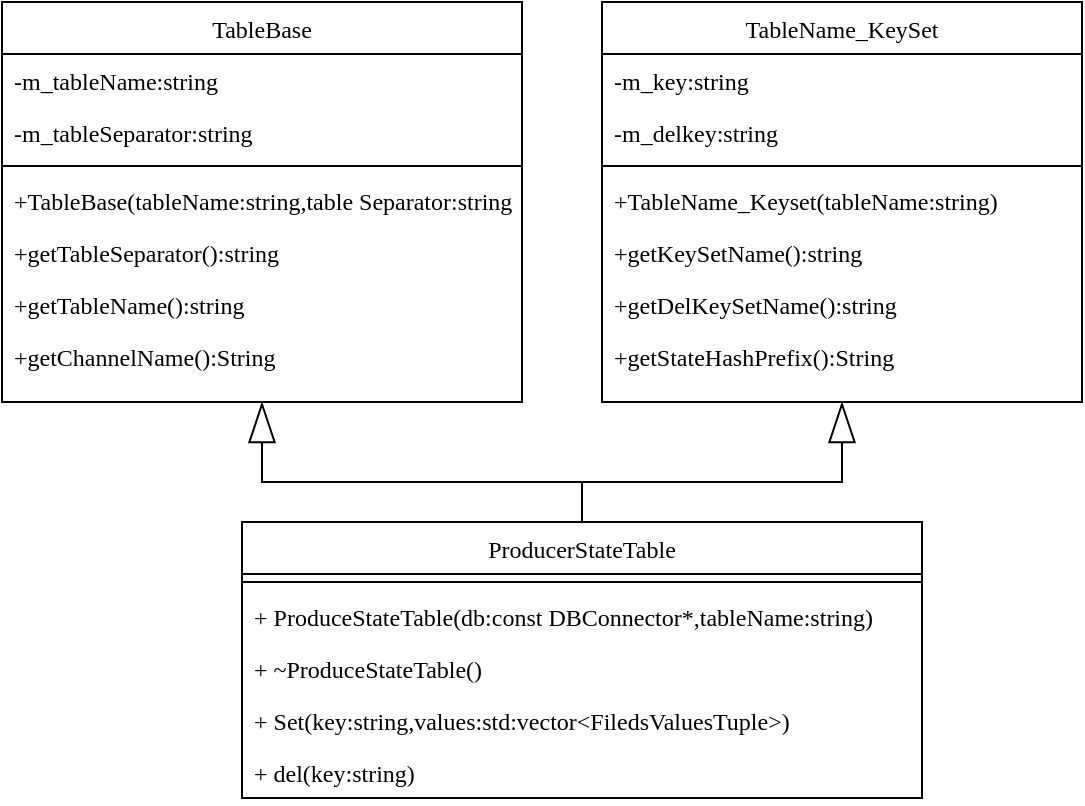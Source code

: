 <mxfile version="22.0.4" type="github">
  <diagram id="C5RBs43oDa-KdzZeNtuy" name="Page-1">
    <mxGraphModel dx="1022" dy="686" grid="1" gridSize="10" guides="1" tooltips="1" connect="1" arrows="1" fold="1" page="1" pageScale="1" pageWidth="827" pageHeight="1169" math="0" shadow="0">
      <root>
        <mxCell id="WIyWlLk6GJQsqaUBKTNV-0" />
        <mxCell id="WIyWlLk6GJQsqaUBKTNV-1" parent="WIyWlLk6GJQsqaUBKTNV-0" />
        <mxCell id="29O6-rAGmPEz5xOUZJ5t-0" value="ProducerStateTable" style="swimlane;fontStyle=0;align=center;verticalAlign=top;childLayout=stackLayout;horizontal=1;startSize=26;horizontalStack=0;resizeParent=1;resizeLast=0;collapsible=1;marginBottom=0;rounded=0;shadow=0;strokeWidth=1;fontSize=12;fontFamily=Times New Roman;" parent="WIyWlLk6GJQsqaUBKTNV-1" vertex="1">
          <mxGeometry x="310" y="380" width="340" height="138" as="geometry">
            <mxRectangle x="130" y="380" width="160" height="26" as="alternateBounds" />
          </mxGeometry>
        </mxCell>
        <mxCell id="29O6-rAGmPEz5xOUZJ5t-1" value="" style="line;html=1;strokeWidth=1;align=left;verticalAlign=middle;spacingTop=-1;spacingLeft=3;spacingRight=3;rotatable=0;labelPosition=right;points=[];portConstraint=eastwest;fontSize=12;fontFamily=Times New Roman;" parent="29O6-rAGmPEz5xOUZJ5t-0" vertex="1">
          <mxGeometry y="26" width="340" height="8" as="geometry" />
        </mxCell>
        <mxCell id="29O6-rAGmPEz5xOUZJ5t-2" value="+ ProduceStateTable(db:const DBConnector*,tableName:string)" style="text;align=left;verticalAlign=top;spacingLeft=4;spacingRight=4;overflow=hidden;rotatable=0;points=[[0,0.5],[1,0.5]];portConstraint=eastwest;fontSize=12;fontFamily=Times New Roman;" parent="29O6-rAGmPEz5xOUZJ5t-0" vertex="1">
          <mxGeometry y="34" width="340" height="26" as="geometry" />
        </mxCell>
        <mxCell id="29O6-rAGmPEz5xOUZJ5t-3" value="+ ~ProduceStateTable()" style="text;align=left;verticalAlign=top;spacingLeft=4;spacingRight=4;overflow=hidden;rotatable=0;points=[[0,0.5],[1,0.5]];portConstraint=eastwest;fontSize=12;fontFamily=Times New Roman;" parent="29O6-rAGmPEz5xOUZJ5t-0" vertex="1">
          <mxGeometry y="60" width="340" height="26" as="geometry" />
        </mxCell>
        <mxCell id="29O6-rAGmPEz5xOUZJ5t-4" value="+ Set(key:string,values:std:vector&lt;FiledsValuesTuple&gt;)" style="text;align=left;verticalAlign=top;spacingLeft=4;spacingRight=4;overflow=hidden;rotatable=0;points=[[0,0.5],[1,0.5]];portConstraint=eastwest;fontSize=12;fontFamily=Times New Roman;" parent="29O6-rAGmPEz5xOUZJ5t-0" vertex="1">
          <mxGeometry y="86" width="340" height="26" as="geometry" />
        </mxCell>
        <mxCell id="29O6-rAGmPEz5xOUZJ5t-5" value="+ del(key:string)" style="text;align=left;verticalAlign=top;spacingLeft=4;spacingRight=4;overflow=hidden;rotatable=0;points=[[0,0.5],[1,0.5]];portConstraint=eastwest;fontSize=12;fontFamily=Times New Roman;" parent="29O6-rAGmPEz5xOUZJ5t-0" vertex="1">
          <mxGeometry y="112" width="340" height="26" as="geometry" />
        </mxCell>
        <mxCell id="29O6-rAGmPEz5xOUZJ5t-8" value="TableBase" style="swimlane;fontStyle=0;align=center;verticalAlign=top;childLayout=stackLayout;horizontal=1;startSize=26;horizontalStack=0;resizeParent=1;resizeLast=0;collapsible=1;marginBottom=0;rounded=0;shadow=0;strokeWidth=1;fontSize=12;fontFamily=Times New Roman;" parent="WIyWlLk6GJQsqaUBKTNV-1" vertex="1">
          <mxGeometry x="190" y="120" width="260" height="200" as="geometry">
            <mxRectangle x="230" y="140" width="160" height="26" as="alternateBounds" />
          </mxGeometry>
        </mxCell>
        <mxCell id="29O6-rAGmPEz5xOUZJ5t-9" value="-m_tableName:string" style="text;align=left;verticalAlign=top;spacingLeft=4;spacingRight=4;overflow=hidden;rotatable=0;points=[[0,0.5],[1,0.5]];portConstraint=eastwest;fontSize=12;fontFamily=Times New Roman;" parent="29O6-rAGmPEz5xOUZJ5t-8" vertex="1">
          <mxGeometry y="26" width="260" height="26" as="geometry" />
        </mxCell>
        <mxCell id="29O6-rAGmPEz5xOUZJ5t-10" value="-m_tableSeparator:string" style="text;align=left;verticalAlign=top;spacingLeft=4;spacingRight=4;overflow=hidden;rotatable=0;points=[[0,0.5],[1,0.5]];portConstraint=eastwest;rounded=0;shadow=0;html=0;fontSize=12;fontFamily=Times New Roman;" parent="29O6-rAGmPEz5xOUZJ5t-8" vertex="1">
          <mxGeometry y="52" width="260" height="26" as="geometry" />
        </mxCell>
        <mxCell id="29O6-rAGmPEz5xOUZJ5t-11" value="" style="line;html=1;strokeWidth=1;align=left;verticalAlign=middle;spacingTop=-1;spacingLeft=3;spacingRight=3;rotatable=0;labelPosition=right;points=[];portConstraint=eastwest;fontSize=12;fontFamily=Times New Roman;" parent="29O6-rAGmPEz5xOUZJ5t-8" vertex="1">
          <mxGeometry y="78" width="260" height="8" as="geometry" />
        </mxCell>
        <mxCell id="29O6-rAGmPEz5xOUZJ5t-12" value="+TableBase(tableName:string,table Separator:string)" style="text;align=left;verticalAlign=top;spacingLeft=4;spacingRight=4;overflow=hidden;rotatable=0;points=[[0,0.5],[1,0.5]];portConstraint=eastwest;rounded=0;shadow=0;html=0;fontSize=12;fontFamily=Times New Roman;" parent="29O6-rAGmPEz5xOUZJ5t-8" vertex="1">
          <mxGeometry y="86" width="260" height="26" as="geometry" />
        </mxCell>
        <mxCell id="29O6-rAGmPEz5xOUZJ5t-13" value="+getTableSeparator():string" style="text;align=left;verticalAlign=top;spacingLeft=4;spacingRight=4;overflow=hidden;rotatable=0;points=[[0,0.5],[1,0.5]];portConstraint=eastwest;rounded=0;shadow=0;html=0;fontSize=12;fontFamily=Times New Roman;" parent="29O6-rAGmPEz5xOUZJ5t-8" vertex="1">
          <mxGeometry y="112" width="260" height="26" as="geometry" />
        </mxCell>
        <mxCell id="29O6-rAGmPEz5xOUZJ5t-14" value="+getTableName():string" style="text;align=left;verticalAlign=top;spacingLeft=4;spacingRight=4;overflow=hidden;rotatable=0;points=[[0,0.5],[1,0.5]];portConstraint=eastwest;rounded=0;shadow=0;html=0;fontSize=12;fontFamily=Times New Roman;" parent="29O6-rAGmPEz5xOUZJ5t-8" vertex="1">
          <mxGeometry y="138" width="260" height="26" as="geometry" />
        </mxCell>
        <mxCell id="29O6-rAGmPEz5xOUZJ5t-15" value="+getChannelName():String" style="text;align=left;verticalAlign=top;spacingLeft=4;spacingRight=4;overflow=hidden;rotatable=0;points=[[0,0.5],[1,0.5]];portConstraint=eastwest;rounded=0;shadow=0;html=0;fontSize=12;fontFamily=Times New Roman;" parent="29O6-rAGmPEz5xOUZJ5t-8" vertex="1">
          <mxGeometry y="164" width="260" height="26" as="geometry" />
        </mxCell>
        <mxCell id="29O6-rAGmPEz5xOUZJ5t-16" value="TableName_KeySet" style="swimlane;fontStyle=0;align=center;verticalAlign=top;childLayout=stackLayout;horizontal=1;startSize=26;horizontalStack=0;resizeParent=1;resizeLast=0;collapsible=1;marginBottom=0;rounded=0;shadow=0;strokeWidth=1;fontSize=12;fontFamily=Times New Roman;" parent="WIyWlLk6GJQsqaUBKTNV-1" vertex="1">
          <mxGeometry x="490" y="120" width="240" height="200" as="geometry">
            <mxRectangle x="230" y="140" width="160" height="26" as="alternateBounds" />
          </mxGeometry>
        </mxCell>
        <mxCell id="29O6-rAGmPEz5xOUZJ5t-17" value="-m_key:string" style="text;align=left;verticalAlign=top;spacingLeft=4;spacingRight=4;overflow=hidden;rotatable=0;points=[[0,0.5],[1,0.5]];portConstraint=eastwest;fontSize=12;fontFamily=Times New Roman;" parent="29O6-rAGmPEz5xOUZJ5t-16" vertex="1">
          <mxGeometry y="26" width="240" height="26" as="geometry" />
        </mxCell>
        <mxCell id="29O6-rAGmPEz5xOUZJ5t-18" value="-m_delkey:string" style="text;align=left;verticalAlign=top;spacingLeft=4;spacingRight=4;overflow=hidden;rotatable=0;points=[[0,0.5],[1,0.5]];portConstraint=eastwest;rounded=0;shadow=0;html=0;fontSize=12;fontFamily=Times New Roman;" parent="29O6-rAGmPEz5xOUZJ5t-16" vertex="1">
          <mxGeometry y="52" width="240" height="26" as="geometry" />
        </mxCell>
        <mxCell id="29O6-rAGmPEz5xOUZJ5t-19" value="" style="line;html=1;strokeWidth=1;align=left;verticalAlign=middle;spacingTop=-1;spacingLeft=3;spacingRight=3;rotatable=0;labelPosition=right;points=[];portConstraint=eastwest;fontSize=12;fontFamily=Times New Roman;" parent="29O6-rAGmPEz5xOUZJ5t-16" vertex="1">
          <mxGeometry y="78" width="240" height="8" as="geometry" />
        </mxCell>
        <mxCell id="29O6-rAGmPEz5xOUZJ5t-20" value="+TableName_Keyset(tableName:string)" style="text;align=left;verticalAlign=top;spacingLeft=4;spacingRight=4;overflow=hidden;rotatable=0;points=[[0,0.5],[1,0.5]];portConstraint=eastwest;rounded=0;shadow=0;html=0;fontSize=12;fontFamily=Times New Roman;" parent="29O6-rAGmPEz5xOUZJ5t-16" vertex="1">
          <mxGeometry y="86" width="240" height="26" as="geometry" />
        </mxCell>
        <mxCell id="29O6-rAGmPEz5xOUZJ5t-21" value="+getKeySetName():string" style="text;align=left;verticalAlign=top;spacingLeft=4;spacingRight=4;overflow=hidden;rotatable=0;points=[[0,0.5],[1,0.5]];portConstraint=eastwest;rounded=0;shadow=0;html=0;fontSize=12;fontFamily=Times New Roman;" parent="29O6-rAGmPEz5xOUZJ5t-16" vertex="1">
          <mxGeometry y="112" width="240" height="26" as="geometry" />
        </mxCell>
        <mxCell id="29O6-rAGmPEz5xOUZJ5t-22" value="+getDelKeySetName():string" style="text;align=left;verticalAlign=top;spacingLeft=4;spacingRight=4;overflow=hidden;rotatable=0;points=[[0,0.5],[1,0.5]];portConstraint=eastwest;rounded=0;shadow=0;html=0;fontSize=12;fontFamily=Times New Roman;" parent="29O6-rAGmPEz5xOUZJ5t-16" vertex="1">
          <mxGeometry y="138" width="240" height="26" as="geometry" />
        </mxCell>
        <mxCell id="29O6-rAGmPEz5xOUZJ5t-23" value="+getStateHashPrefix():String" style="text;align=left;verticalAlign=top;spacingLeft=4;spacingRight=4;overflow=hidden;rotatable=0;points=[[0,0.5],[1,0.5]];portConstraint=eastwest;rounded=0;shadow=0;html=0;fontSize=12;fontFamily=Times New Roman;" parent="29O6-rAGmPEz5xOUZJ5t-16" vertex="1">
          <mxGeometry y="164" width="240" height="26" as="geometry" />
        </mxCell>
        <mxCell id="29O6-rAGmPEz5xOUZJ5t-24" value="" style="endArrow=blockThin;html=1;rounded=0;exitX=0.5;exitY=0;exitDx=0;exitDy=0;endFill=0;strokeWidth=1;endSize=18;fontSize=12;fontFamily=Times New Roman;" parent="WIyWlLk6GJQsqaUBKTNV-1" source="29O6-rAGmPEz5xOUZJ5t-0" edge="1">
          <mxGeometry width="50" height="50" relative="1" as="geometry">
            <mxPoint x="520" y="560" as="sourcePoint" />
            <mxPoint x="610" y="320" as="targetPoint" />
            <Array as="points">
              <mxPoint x="480" y="360" />
              <mxPoint x="610" y="360" />
            </Array>
          </mxGeometry>
        </mxCell>
        <mxCell id="29O6-rAGmPEz5xOUZJ5t-25" value="" style="endArrow=blockThin;html=1;rounded=0;exitX=0.5;exitY=0;exitDx=0;exitDy=0;endFill=0;strokeWidth=1;endSize=18;fontSize=12;fontFamily=Times New Roman;" parent="WIyWlLk6GJQsqaUBKTNV-1" source="29O6-rAGmPEz5xOUZJ5t-0" edge="1">
          <mxGeometry width="50" height="50" relative="1" as="geometry">
            <mxPoint x="410" y="720" as="sourcePoint" />
            <mxPoint x="320" y="320" as="targetPoint" />
            <Array as="points">
              <mxPoint x="480" y="360" />
              <mxPoint x="320" y="360" />
            </Array>
          </mxGeometry>
        </mxCell>
      </root>
    </mxGraphModel>
  </diagram>
</mxfile>
